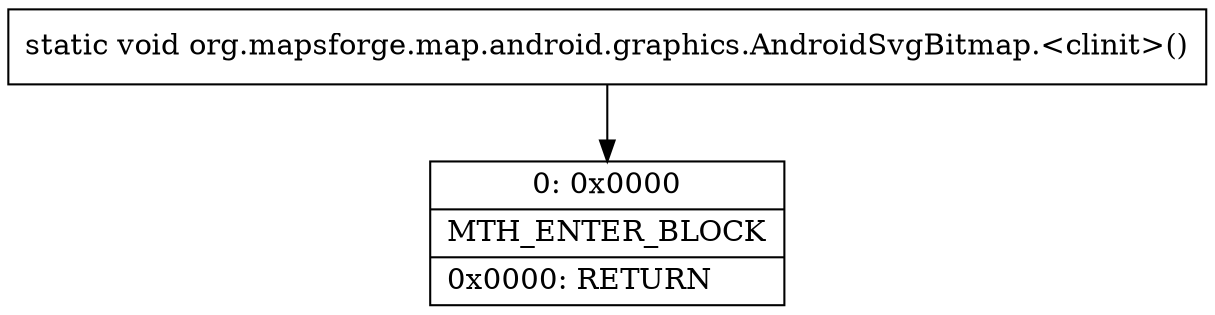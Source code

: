 digraph "CFG fororg.mapsforge.map.android.graphics.AndroidSvgBitmap.\<clinit\>()V" {
Node_0 [shape=record,label="{0\:\ 0x0000|MTH_ENTER_BLOCK\l|0x0000: RETURN   \l}"];
MethodNode[shape=record,label="{static void org.mapsforge.map.android.graphics.AndroidSvgBitmap.\<clinit\>() }"];
MethodNode -> Node_0;
}

